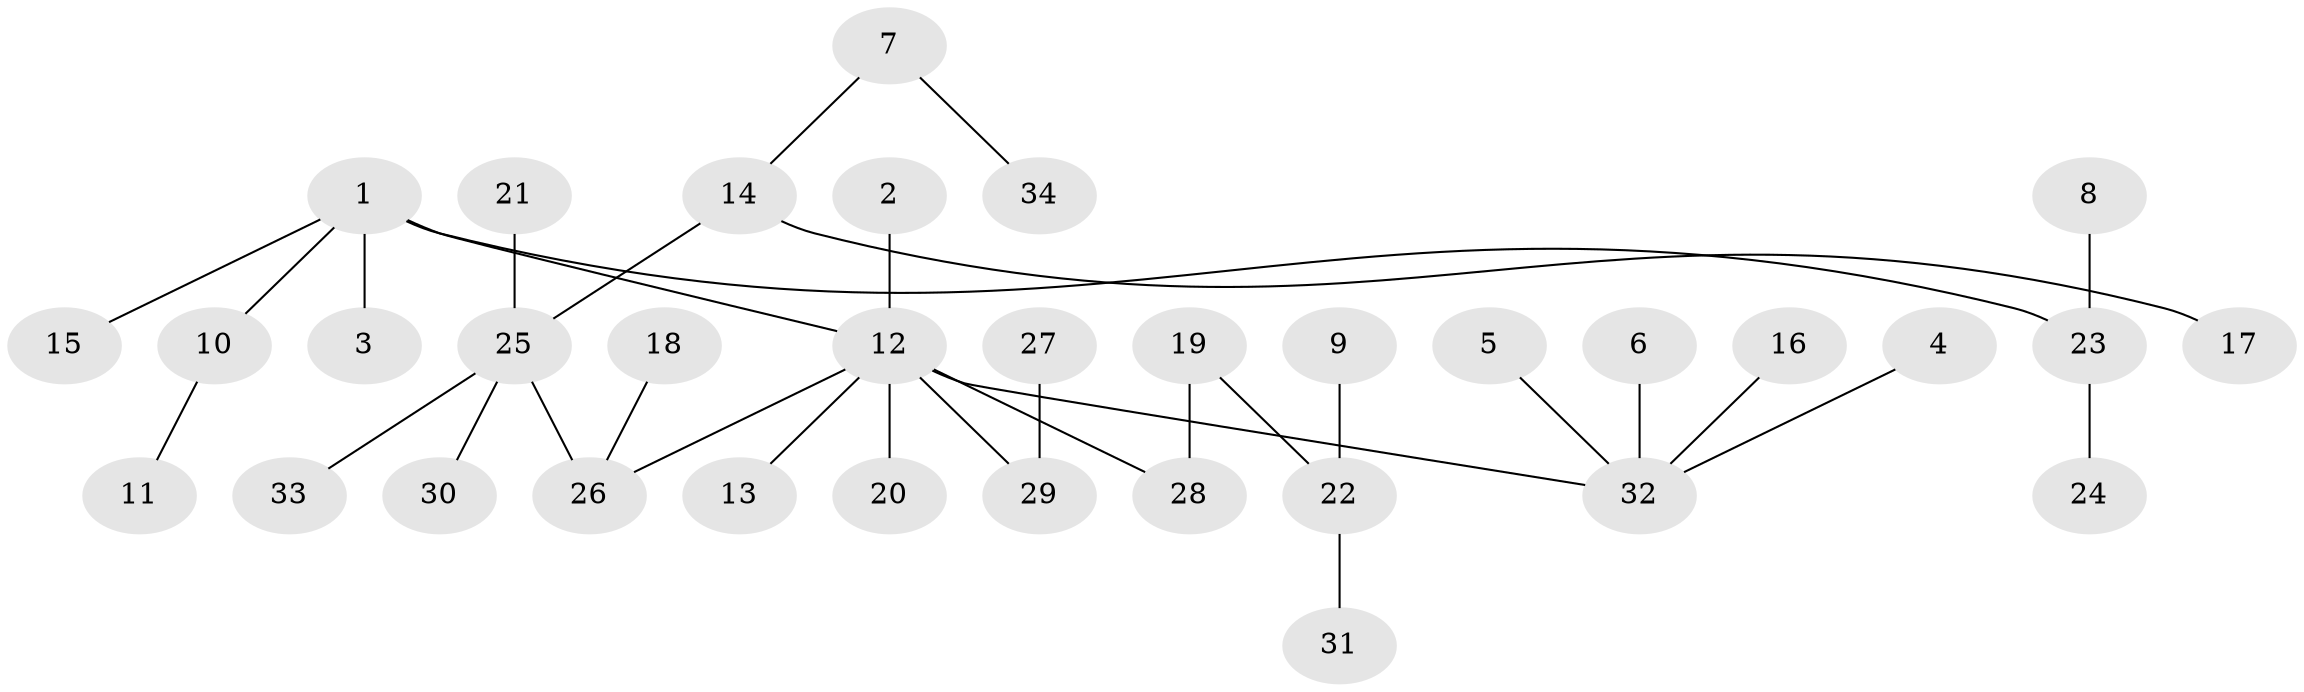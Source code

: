 // original degree distribution, {5: 0.029850746268656716, 2: 0.22388059701492538, 8: 0.014925373134328358, 3: 0.13432835820895522, 1: 0.5223880597014925, 6: 0.014925373134328358, 4: 0.05970149253731343}
// Generated by graph-tools (version 1.1) at 2025/26/03/09/25 03:26:24]
// undirected, 34 vertices, 33 edges
graph export_dot {
graph [start="1"]
  node [color=gray90,style=filled];
  1;
  2;
  3;
  4;
  5;
  6;
  7;
  8;
  9;
  10;
  11;
  12;
  13;
  14;
  15;
  16;
  17;
  18;
  19;
  20;
  21;
  22;
  23;
  24;
  25;
  26;
  27;
  28;
  29;
  30;
  31;
  32;
  33;
  34;
  1 -- 3 [weight=1.0];
  1 -- 10 [weight=1.0];
  1 -- 12 [weight=1.0];
  1 -- 15 [weight=1.0];
  1 -- 23 [weight=1.0];
  2 -- 12 [weight=1.0];
  4 -- 32 [weight=1.0];
  5 -- 32 [weight=1.0];
  6 -- 32 [weight=1.0];
  7 -- 14 [weight=1.0];
  7 -- 34 [weight=1.0];
  8 -- 23 [weight=1.0];
  9 -- 22 [weight=1.0];
  10 -- 11 [weight=1.0];
  12 -- 13 [weight=1.0];
  12 -- 20 [weight=1.0];
  12 -- 26 [weight=1.0];
  12 -- 28 [weight=1.0];
  12 -- 29 [weight=1.0];
  12 -- 32 [weight=1.0];
  14 -- 17 [weight=1.0];
  14 -- 25 [weight=1.0];
  16 -- 32 [weight=1.0];
  18 -- 26 [weight=1.0];
  19 -- 22 [weight=1.0];
  19 -- 28 [weight=1.0];
  21 -- 25 [weight=1.0];
  22 -- 31 [weight=1.0];
  23 -- 24 [weight=1.0];
  25 -- 26 [weight=1.0];
  25 -- 30 [weight=1.0];
  25 -- 33 [weight=1.0];
  27 -- 29 [weight=1.0];
}
